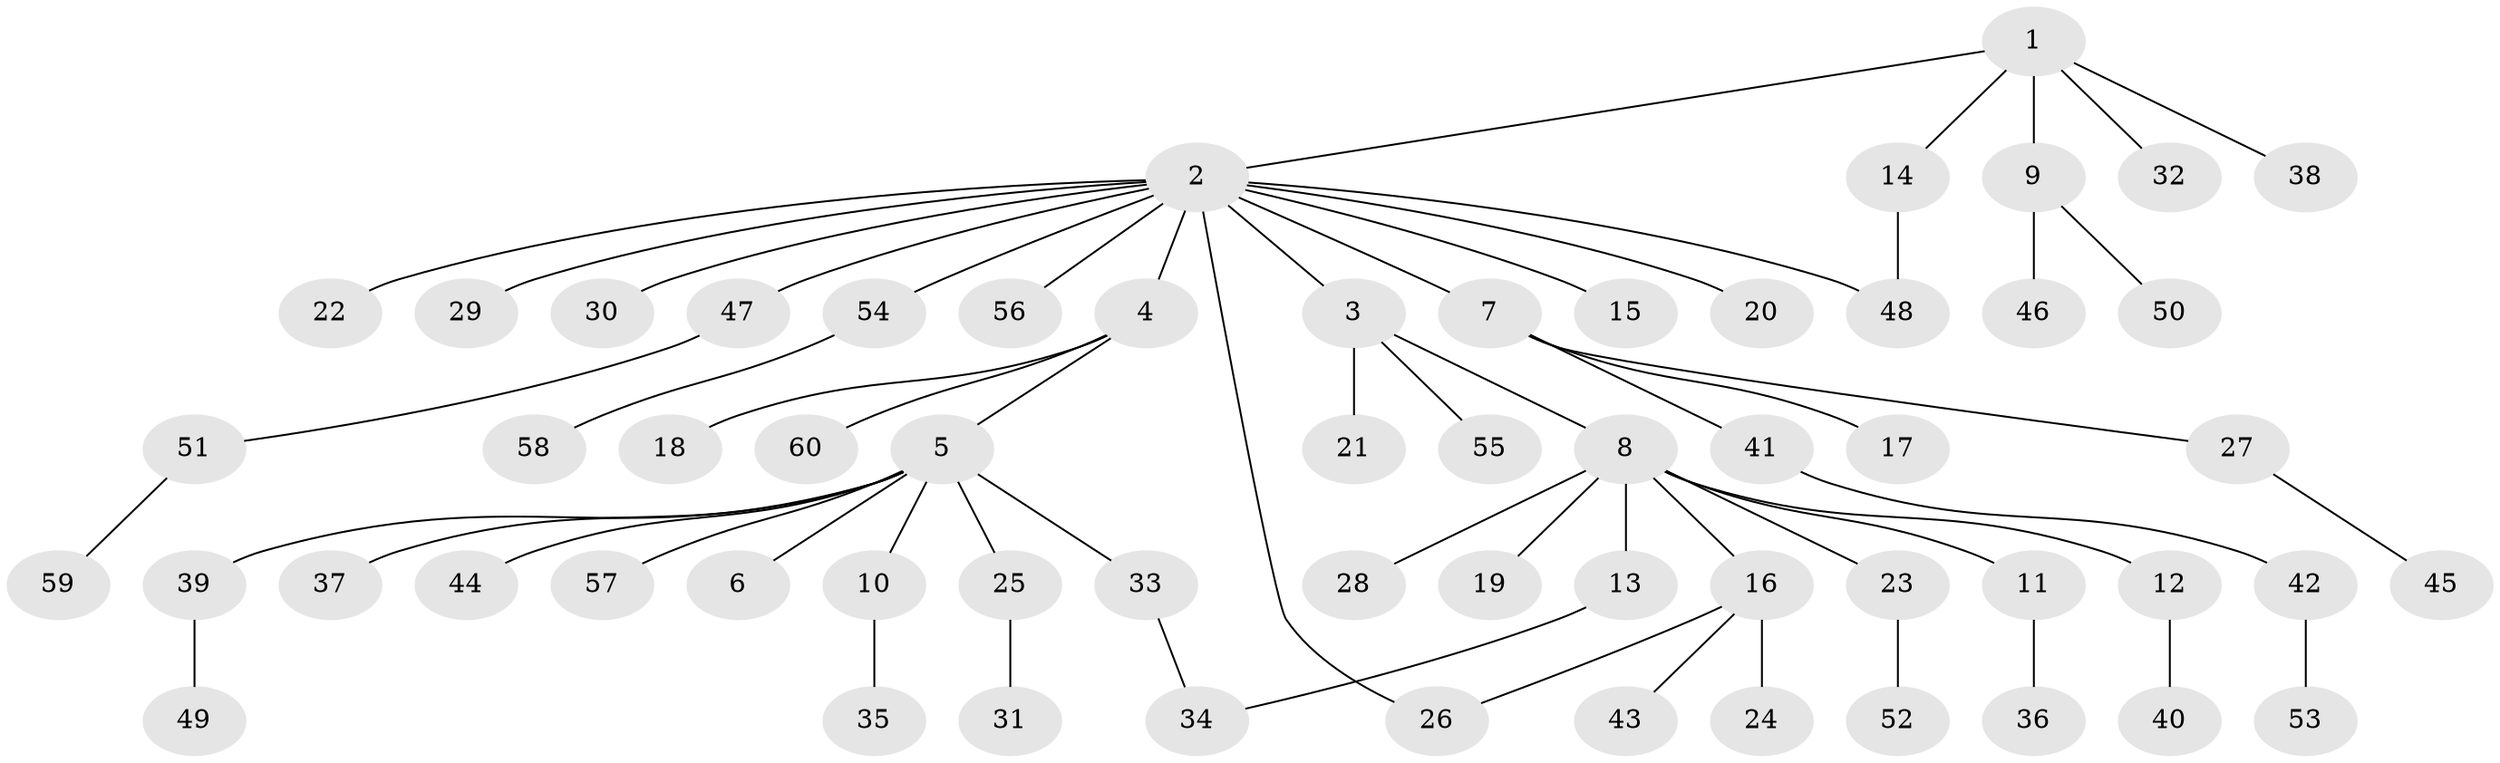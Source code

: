 // Generated by graph-tools (version 1.1) at 2025/26/03/09/25 03:26:04]
// undirected, 60 vertices, 62 edges
graph export_dot {
graph [start="1"]
  node [color=gray90,style=filled];
  1;
  2;
  3;
  4;
  5;
  6;
  7;
  8;
  9;
  10;
  11;
  12;
  13;
  14;
  15;
  16;
  17;
  18;
  19;
  20;
  21;
  22;
  23;
  24;
  25;
  26;
  27;
  28;
  29;
  30;
  31;
  32;
  33;
  34;
  35;
  36;
  37;
  38;
  39;
  40;
  41;
  42;
  43;
  44;
  45;
  46;
  47;
  48;
  49;
  50;
  51;
  52;
  53;
  54;
  55;
  56;
  57;
  58;
  59;
  60;
  1 -- 2;
  1 -- 9;
  1 -- 14;
  1 -- 32;
  1 -- 38;
  2 -- 3;
  2 -- 4;
  2 -- 7;
  2 -- 15;
  2 -- 20;
  2 -- 22;
  2 -- 26;
  2 -- 29;
  2 -- 30;
  2 -- 47;
  2 -- 48;
  2 -- 54;
  2 -- 56;
  3 -- 8;
  3 -- 21;
  3 -- 55;
  4 -- 5;
  4 -- 18;
  4 -- 60;
  5 -- 6;
  5 -- 10;
  5 -- 25;
  5 -- 33;
  5 -- 37;
  5 -- 39;
  5 -- 44;
  5 -- 57;
  7 -- 17;
  7 -- 27;
  7 -- 41;
  8 -- 11;
  8 -- 12;
  8 -- 13;
  8 -- 16;
  8 -- 19;
  8 -- 23;
  8 -- 28;
  9 -- 46;
  9 -- 50;
  10 -- 35;
  11 -- 36;
  12 -- 40;
  13 -- 34;
  14 -- 48;
  16 -- 24;
  16 -- 26;
  16 -- 43;
  23 -- 52;
  25 -- 31;
  27 -- 45;
  33 -- 34;
  39 -- 49;
  41 -- 42;
  42 -- 53;
  47 -- 51;
  51 -- 59;
  54 -- 58;
}

